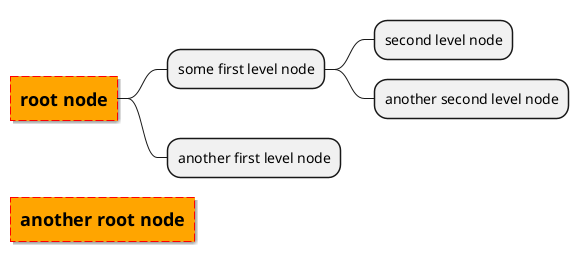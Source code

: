 {
  "sha1": "c87o8ms5u1s7688eaitq0xyl1mjcf78",
  "insertion": {
    "when": "2024-06-01T09:03:01.043Z",
    "url": "https://forum.plantuml.net/16056/the-mindmaps-root-node-could-never-be-centered-now?show=16070#c16070",
    "user": "plantuml@gmail.com"
  }
}
@startmindmap
<style>
rootNode {
    FontName 黑体
    FontStyle bold
    FontSize 18
    LineStyle 8.0-3.0
    LineColor red
    BackgroundColor orange
    LineThickness 1.0
    RoundCorner 0
    Shadowing 0.5
    HorizontalAlignment Center
}
</style>
* root node
** some first level node
*** second level node
*** another second level node
** another first level node
* another root node
@endmindmap
